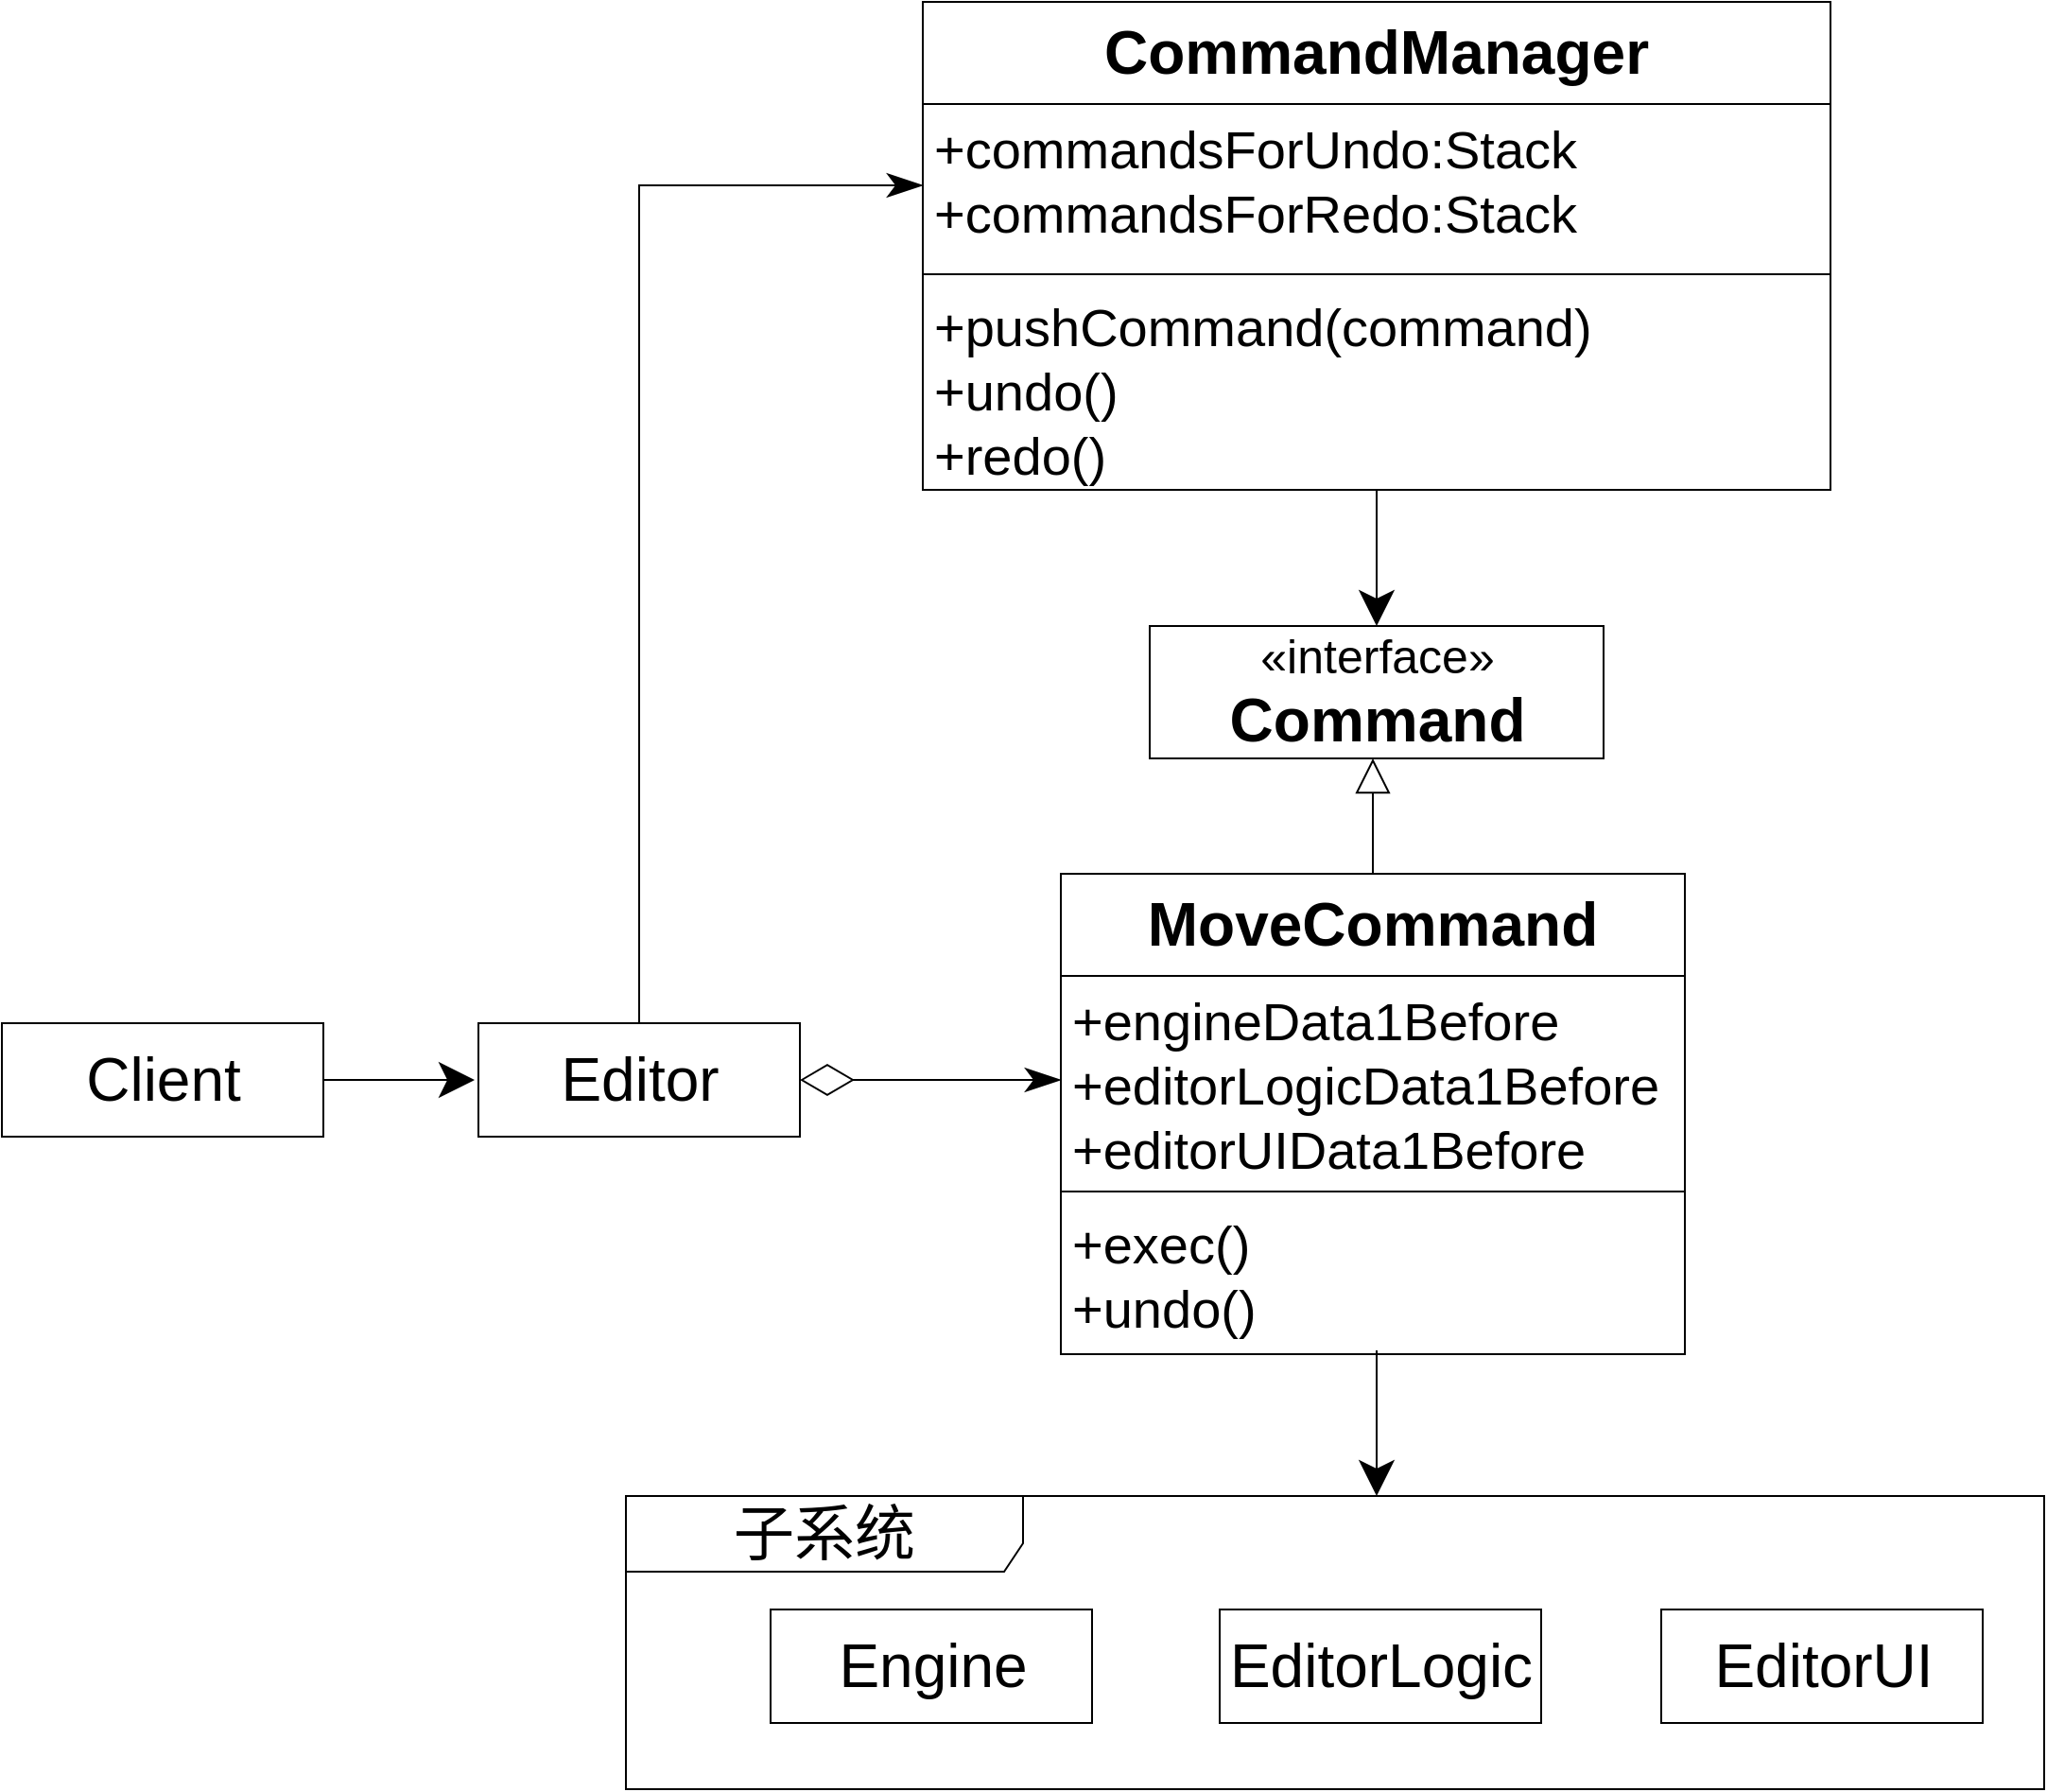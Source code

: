 <mxfile version="14.6.13" type="device"><diagram id="zbPMSTXYv0ctvg-IvZyn" name="第 1 页"><mxGraphModel dx="2404" dy="2289" grid="1" gridSize="10" guides="1" tooltips="1" connect="1" arrows="1" fold="1" page="1" pageScale="1" pageWidth="827" pageHeight="1169" math="0" shadow="0"><root><mxCell id="0"/><mxCell id="1" parent="0"/><mxCell id="3MYvzlV30GSH_K0kKI4N-7" value="&lt;font style=&quot;font-size: 32px&quot;&gt;子系统&lt;/font&gt;" style="shape=umlFrame;whiteSpace=wrap;html=1;width=210;height=40;fontSize=32;" parent="1" vertex="1"><mxGeometry x="180" y="630" width="750" height="155" as="geometry"/></mxCell><mxCell id="mQXiJg97n5QsICkahFAG-4" value="" style="edgeStyle=orthogonalEdgeStyle;rounded=0;orthogonalLoop=1;jettySize=auto;html=1;endSize=16;startSize=16;" parent="1" source="mQXiJg97n5QsICkahFAG-2" edge="1"><mxGeometry relative="1" as="geometry"><mxPoint x="100" y="410" as="targetPoint"/></mxGeometry></mxCell><mxCell id="mQXiJg97n5QsICkahFAG-2" value="Client" style="html=1;fontSize=32;" parent="1" vertex="1"><mxGeometry x="-150" y="380.0" width="170" height="60" as="geometry"/></mxCell><mxCell id="mQXiJg97n5QsICkahFAG-17" value="Engine" style="html=1;fontSize=32;" parent="1" vertex="1"><mxGeometry x="256.5" y="690.0" width="170" height="60" as="geometry"/></mxCell><mxCell id="mQXiJg97n5QsICkahFAG-18" value="EditorLogic" style="html=1;fontSize=32;" parent="1" vertex="1"><mxGeometry x="494" y="690.0" width="170" height="60" as="geometry"/></mxCell><mxCell id="mQXiJg97n5QsICkahFAG-19" value="EditorUI" style="html=1;fontSize=32;" parent="1" vertex="1"><mxGeometry x="727.5" y="690.0" width="170" height="60" as="geometry"/></mxCell><mxCell id="3MYvzlV30GSH_K0kKI4N-5" style="edgeStyle=orthogonalEdgeStyle;rounded=0;orthogonalLoop=1;jettySize=auto;html=1;startSize=16;endSize=16;entryX=0.5;entryY=0;entryDx=0;entryDy=0;" parent="1" source="mQXiJg97n5QsICkahFAG-20" target="3MYvzlV30GSH_K0kKI4N-6" edge="1"><mxGeometry relative="1" as="geometry"><mxPoint x="575.0" y="180" as="targetPoint"/></mxGeometry></mxCell><mxCell id="mQXiJg97n5QsICkahFAG-20" value="CommandManager" style="swimlane;fontStyle=1;align=center;verticalAlign=top;childLayout=stackLayout;horizontal=1;startSize=54;horizontalStack=0;resizeParent=1;resizeParentMax=0;resizeLast=0;collapsible=1;marginBottom=0;fontSize=32;" parent="1" vertex="1"><mxGeometry x="337" y="-160" width="480" height="258" as="geometry"/></mxCell><mxCell id="mQXiJg97n5QsICkahFAG-21" value="+commandsForUndo:Stack&#10;+commandsForRedo:Stack" style="text;strokeColor=none;fillColor=none;align=left;verticalAlign=top;spacingLeft=4;spacingRight=4;overflow=hidden;rotatable=0;points=[[0,0.5],[1,0.5]];portConstraint=eastwest;fontSize=28;" parent="mQXiJg97n5QsICkahFAG-20" vertex="1"><mxGeometry y="54" width="480" height="86" as="geometry"/></mxCell><mxCell id="mQXiJg97n5QsICkahFAG-22" value="" style="line;strokeWidth=1;fillColor=none;align=left;verticalAlign=middle;spacingTop=-1;spacingLeft=3;spacingRight=3;rotatable=0;labelPosition=right;points=[];portConstraint=eastwest;" parent="mQXiJg97n5QsICkahFAG-20" vertex="1"><mxGeometry y="140" width="480" height="8" as="geometry"/></mxCell><mxCell id="mQXiJg97n5QsICkahFAG-23" value="+pushCommand(command)&#10;+undo()&#10;+redo()" style="text;strokeColor=none;fillColor=none;align=left;verticalAlign=top;spacingLeft=4;spacingRight=4;overflow=hidden;rotatable=0;points=[[0,0.5],[1,0.5]];portConstraint=eastwest;fontSize=28;" parent="mQXiJg97n5QsICkahFAG-20" vertex="1"><mxGeometry y="148" width="480" height="110" as="geometry"/></mxCell><mxCell id="mQXiJg97n5QsICkahFAG-77" style="edgeStyle=orthogonalEdgeStyle;rounded=0;orthogonalLoop=1;jettySize=auto;html=1;startArrow=none;startFill=0;endArrow=classicThin;endFill=1;startSize=16;endSize=16;" parent="1" source="mQXiJg97n5QsICkahFAG-72" target="mQXiJg97n5QsICkahFAG-21" edge="1"><mxGeometry relative="1" as="geometry"/></mxCell><mxCell id="mQXiJg97n5QsICkahFAG-78" style="edgeStyle=orthogonalEdgeStyle;rounded=0;orthogonalLoop=1;jettySize=auto;html=1;startArrow=diamondThin;startFill=0;endArrow=classicThin;endFill=1;startSize=26;endSize=16;" parent="1" source="mQXiJg97n5QsICkahFAG-72" target="mQXiJg97n5QsICkahFAG-74" edge="1"><mxGeometry relative="1" as="geometry"/></mxCell><mxCell id="mQXiJg97n5QsICkahFAG-72" value="Editor" style="html=1;fontSize=32;" parent="1" vertex="1"><mxGeometry x="102" y="380.0" width="170" height="60" as="geometry"/></mxCell><mxCell id="3MYvzlV30GSH_K0kKI4N-2" style="edgeStyle=orthogonalEdgeStyle;rounded=0;orthogonalLoop=1;jettySize=auto;html=1;entryX=0.5;entryY=1;entryDx=0;entryDy=0;startSize=16;endSize=16;endArrow=block;endFill=0;" parent="1" source="mQXiJg97n5QsICkahFAG-73" edge="1"><mxGeometry relative="1" as="geometry"><mxPoint x="575.0" y="240" as="targetPoint"/></mxGeometry></mxCell><mxCell id="mQXiJg97n5QsICkahFAG-73" value="MoveCommand" style="swimlane;fontStyle=1;align=center;verticalAlign=top;childLayout=stackLayout;horizontal=1;startSize=54;horizontalStack=0;resizeParent=1;resizeParentMax=0;resizeLast=0;collapsible=1;marginBottom=0;fontSize=32;" parent="1" vertex="1"><mxGeometry x="410" y="301" width="330" height="254" as="geometry"/></mxCell><mxCell id="mQXiJg97n5QsICkahFAG-74" value="+engineData1Before&#10;+editorLogicData1Before&#10;+editorUIData1Before" style="text;strokeColor=none;fillColor=none;align=left;verticalAlign=top;spacingLeft=4;spacingRight=4;overflow=hidden;rotatable=0;points=[[0,0.5],[1,0.5]];portConstraint=eastwest;fontSize=28;" parent="mQXiJg97n5QsICkahFAG-73" vertex="1"><mxGeometry y="54" width="330" height="110" as="geometry"/></mxCell><mxCell id="mQXiJg97n5QsICkahFAG-75" value="" style="line;strokeWidth=1;fillColor=none;align=left;verticalAlign=middle;spacingTop=-1;spacingLeft=3;spacingRight=3;rotatable=0;labelPosition=right;points=[];portConstraint=eastwest;" parent="mQXiJg97n5QsICkahFAG-73" vertex="1"><mxGeometry y="164" width="330" height="8" as="geometry"/></mxCell><mxCell id="mQXiJg97n5QsICkahFAG-76" value="+exec()&#10;+undo()" style="text;strokeColor=none;fillColor=none;align=left;verticalAlign=top;spacingLeft=4;spacingRight=4;overflow=hidden;rotatable=0;points=[[0,0.5],[1,0.5]];portConstraint=eastwest;fontSize=28;" parent="mQXiJg97n5QsICkahFAG-73" vertex="1"><mxGeometry y="172" width="330" height="82" as="geometry"/></mxCell><mxCell id="dnxYjguYSEkY1jdZTL_U-3" style="edgeStyle=orthogonalEdgeStyle;rounded=0;orthogonalLoop=1;jettySize=auto;html=1;endSize=16;startSize=16;" parent="1" edge="1"><mxGeometry relative="1" as="geometry"><mxPoint x="577" y="553" as="sourcePoint"/><Array as="points"><mxPoint x="577" y="600"/><mxPoint x="577" y="600"/></Array><mxPoint x="577" y="630" as="targetPoint"/></mxGeometry></mxCell><mxCell id="3MYvzlV30GSH_K0kKI4N-6" value="&lt;font&gt;&lt;font style=&quot;font-size: 25px&quot;&gt;«interface»&lt;/font&gt;&lt;br&gt;&lt;b&gt;&lt;font style=&quot;font-size: 32px&quot;&gt;Command&lt;/font&gt;&lt;/b&gt;&lt;/font&gt;" style="html=1;" parent="1" vertex="1"><mxGeometry x="457" y="170" width="240" height="70" as="geometry"/></mxCell></root></mxGraphModel></diagram></mxfile>
